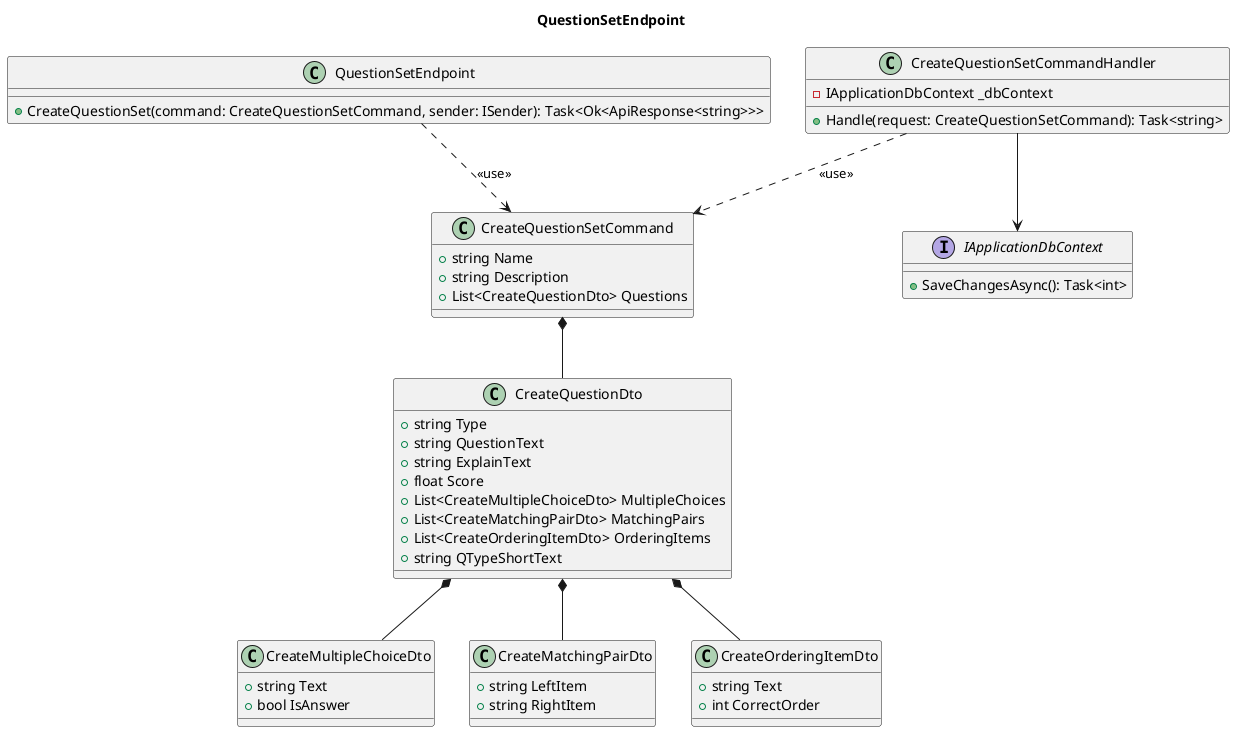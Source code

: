       @startuml
      title QuestionSetEndpoint

      ' ==== Web Layer ====
      class QuestionSetEndpoint {
      +CreateQuestionSet(command: CreateQuestionSetCommand, sender: ISender): Task<Ok<ApiResponse<string>>>
      }

      ' ==== Application Layer ====
      class CreateQuestionSetCommand {
      +string Name
      +string Description
      +List<CreateQuestionDto> Questions
      }

      class CreateQuestionDto {
      +string Type
      +string QuestionText
      +string ExplainText
      +float Score
      +List<CreateMultipleChoiceDto> MultipleChoices
      +List<CreateMatchingPairDto> MatchingPairs
      +List<CreateOrderingItemDto> OrderingItems
      +string QTypeShortText
      }

      class CreateMultipleChoiceDto {
      +string Text
      +bool IsAnswer
      }

      class CreateMatchingPairDto {
      +string LeftItem
      +string RightItem
      }

      class CreateOrderingItemDto {
      +string Text
      +int CorrectOrder
      }

      class CreateQuestionSetCommandHandler {
      -IApplicationDbContext _dbContext
      +Handle(request: CreateQuestionSetCommand): Task<string>
      }


      ' ==== Infrastructure Abstractions ====
      interface IApplicationDbContext {
      +SaveChangesAsync(): Task<int>
      }

      ' ==== Relationships ====

      ' Web layer

      
      QuestionSetEndpoint ..> CreateQuestionSetCommand : <<use>>


      ' DTO Composition
      CreateQuestionSetCommand *-- CreateQuestionDto
      CreateQuestionDto *-- CreateMultipleChoiceDto
      CreateQuestionDto *-- CreateMatchingPairDto
      CreateQuestionDto *-- CreateOrderingItemDto

      ' Handler uses domain & infra
      CreateQuestionSetCommandHandler ..> CreateQuestionSetCommand : <<use>>
      CreateQuestionSetCommandHandler --> IApplicationDbContext 
      @enduml
